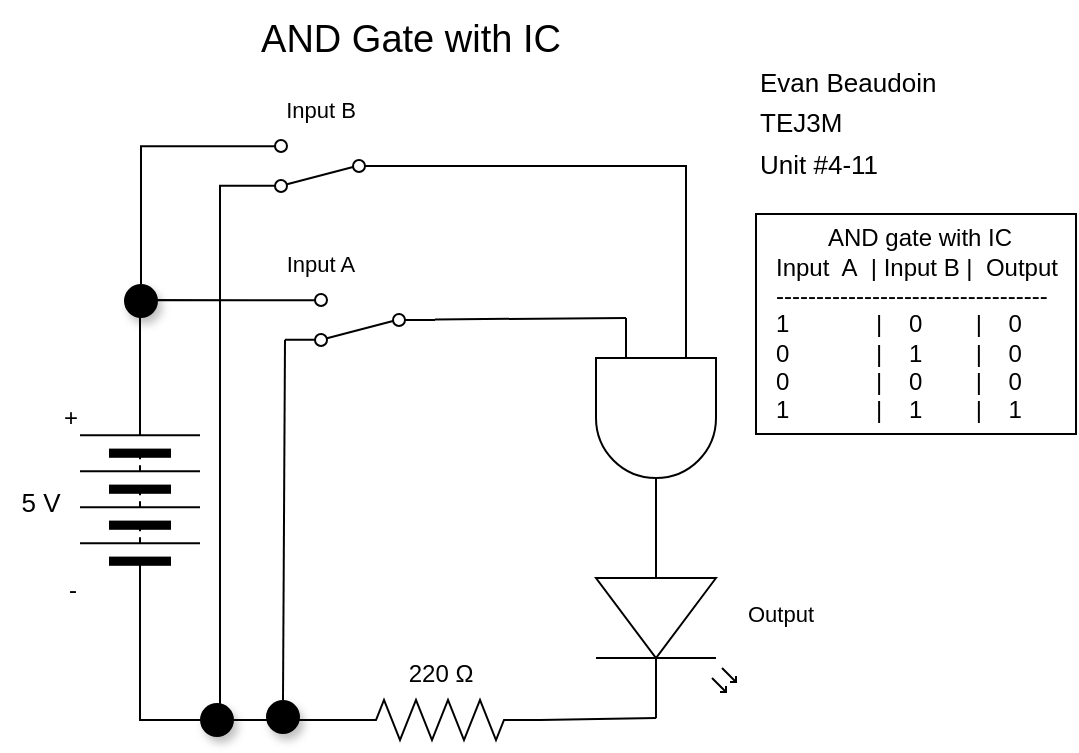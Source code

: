 <mxfile>
    <diagram id="hEl8-C8zqHs8C1-5KciN" name="Page-1">
        <mxGraphModel dx="906" dy="563" grid="1" gridSize="10" guides="1" tooltips="1" connect="1" arrows="1" fold="1" page="1" pageScale="1" pageWidth="827" pageHeight="1169" math="0" shadow="0">
            <root>
                <mxCell id="0"/>
                <mxCell id="1" parent="0"/>
                <mxCell id="2" style="html=1;exitX=1;exitY=0.5;exitDx=0;exitDy=0;endArrow=none;endFill=0;rounded=0;entryX=1;entryY=0.88;entryDx=0;entryDy=0;" edge="1" parent="1" source="4" target="13">
                    <mxGeometry relative="1" as="geometry">
                        <mxPoint x="160" y="210" as="targetPoint"/>
                        <Array as="points">
                            <mxPoint x="120" y="190"/>
                        </Array>
                    </mxGeometry>
                </mxCell>
                <mxCell id="31" style="edgeStyle=orthogonalEdgeStyle;rounded=0;html=1;entryX=0;entryY=0.5;entryDx=0;entryDy=0;entryPerimeter=0;endArrow=none;endFill=0;startArrow=none;" edge="1" parent="1" source="32" target="22">
                    <mxGeometry relative="1" as="geometry">
                        <Array as="points">
                            <mxPoint x="120" y="400"/>
                        </Array>
                    </mxGeometry>
                </mxCell>
                <mxCell id="4" value="" style="pointerEvents=1;verticalLabelPosition=bottom;shadow=0;dashed=0;align=center;html=1;verticalAlign=top;shape=mxgraph.electrical.miscellaneous.batteryStack;rotation=-90;" vertex="1" parent="1">
                    <mxGeometry x="70" y="260" width="100" height="60" as="geometry"/>
                </mxCell>
                <mxCell id="5" value="+" style="text;html=1;align=center;verticalAlign=middle;resizable=0;points=[];autosize=1;strokeColor=none;fillColor=none;" vertex="1" parent="1">
                    <mxGeometry x="70" y="234" width="30" height="30" as="geometry"/>
                </mxCell>
                <mxCell id="6" value="-" style="text;html=1;align=center;verticalAlign=middle;resizable=0;points=[];autosize=1;strokeColor=none;fillColor=none;" vertex="1" parent="1">
                    <mxGeometry x="71" y="320" width="30" height="30" as="geometry"/>
                </mxCell>
                <mxCell id="7" style="edgeStyle=none;rounded=0;html=1;exitX=1;exitY=0.57;exitDx=0;exitDy=0;exitPerimeter=0;endArrow=none;endFill=0;entryX=1;entryY=0.5;entryDx=0;entryDy=0;entryPerimeter=0;" edge="1" parent="1" source="8" target="22">
                    <mxGeometry relative="1" as="geometry">
                        <mxPoint x="320" y="397" as="targetPoint"/>
                    </mxGeometry>
                </mxCell>
                <mxCell id="8" value="" style="verticalLabelPosition=bottom;shadow=0;dashed=0;align=center;html=1;verticalAlign=top;shape=mxgraph.electrical.opto_electronics.led_2;pointerEvents=1;fontFamily=Helvetica;fontSize=11;fontColor=default;rotation=90;" vertex="1" parent="1">
                    <mxGeometry x="333" y="314" width="100" height="70" as="geometry"/>
                </mxCell>
                <mxCell id="9" value="Output" style="text;html=1;align=center;verticalAlign=middle;resizable=0;points=[];autosize=1;strokeColor=none;fillColor=none;fontSize=11;fontFamily=Helvetica;fontColor=default;" vertex="1" parent="1">
                    <mxGeometry x="410" y="332" width="60" height="30" as="geometry"/>
                </mxCell>
                <mxCell id="10" value="&lt;font style=&quot;font-size: 13px;&quot;&gt;Evan Beaudoin&lt;br style=&quot;&quot;&gt;TEJ3M&lt;br&gt;Unit #4-11&lt;/font&gt;" style="text;html=1;align=left;verticalAlign=middle;resizable=0;points=[];autosize=1;strokeColor=none;fillColor=none;fontSize=17;fontFamily=Helvetica;fontColor=default;" vertex="1" parent="1">
                    <mxGeometry x="428" y="66" width="110" height="70" as="geometry"/>
                </mxCell>
                <mxCell id="11" style="edgeStyle=none;rounded=0;html=1;exitX=1;exitY=0.12;exitDx=0;exitDy=0;endArrow=none;endFill=0;entryX=0.5;entryY=0;entryDx=0;entryDy=0;" edge="1" parent="1" source="13" target="19">
                    <mxGeometry relative="1" as="geometry">
                        <mxPoint x="200" y="390" as="targetPoint"/>
                    </mxGeometry>
                </mxCell>
                <mxCell id="12" style="edgeStyle=none;rounded=0;html=1;endArrow=none;endFill=0;entryX=0;entryY=0.75;entryDx=0;entryDy=0;entryPerimeter=0;" edge="1" parent="1" source="13" target="34">
                    <mxGeometry relative="1" as="geometry">
                        <mxPoint x="350" y="200" as="targetPoint"/>
                    </mxGeometry>
                </mxCell>
                <mxCell id="13" value="" style="shape=mxgraph.electrical.electro-mechanical.twoWaySwitch;aspect=fixed;elSwitchState=2;rotation=-180;" vertex="1" parent="1">
                    <mxGeometry x="192.5" y="187" width="75" height="26" as="geometry"/>
                </mxCell>
                <mxCell id="14" value="&lt;div style=&quot;text-align: left;&quot;&gt;&lt;span style=&quot;background-color: initial;&quot;&gt;&amp;nbsp; &amp;nbsp; &amp;nbsp; &amp;nbsp; AND gate with IC&lt;/span&gt;&lt;/div&gt;&lt;div style=&quot;text-align: left;&quot;&gt;&lt;span style=&quot;background-color: initial;&quot;&gt;Input&amp;nbsp; A&amp;nbsp; | Input B |&amp;nbsp; Output&lt;/span&gt;&lt;/div&gt;&lt;div style=&quot;text-align: left;&quot;&gt;&lt;span style=&quot;background-color: initial;&quot;&gt;----------------------------------&lt;/span&gt;&lt;/div&gt;&lt;div style=&quot;text-align: left;&quot;&gt;&lt;span style=&quot;background-color: initial;&quot;&gt;1&amp;nbsp; &amp;nbsp; &amp;nbsp; &amp;nbsp; &amp;nbsp; &amp;nbsp; &amp;nbsp;|&amp;nbsp; &amp;nbsp; 0&amp;nbsp; &amp;nbsp; &amp;nbsp; &amp;nbsp; |&amp;nbsp; &amp;nbsp; 0&lt;/span&gt;&lt;/div&gt;&lt;div style=&quot;text-align: left;&quot;&gt;&lt;span style=&quot;background-color: initial;&quot;&gt;0&amp;nbsp; &amp;nbsp; &amp;nbsp; &amp;nbsp; &amp;nbsp; &amp;nbsp; &amp;nbsp;|&amp;nbsp; &amp;nbsp; 1&amp;nbsp; &amp;nbsp; &amp;nbsp; &amp;nbsp; |&amp;nbsp; &amp;nbsp; 0&lt;/span&gt;&lt;/div&gt;&lt;div style=&quot;text-align: left;&quot;&gt;&lt;span style=&quot;background-color: initial;&quot;&gt;0&amp;nbsp; &amp;nbsp; &amp;nbsp; &amp;nbsp; &amp;nbsp; &amp;nbsp; &amp;nbsp;|&amp;nbsp; &amp;nbsp; 0&amp;nbsp; &amp;nbsp; &amp;nbsp; &amp;nbsp; |&amp;nbsp; &amp;nbsp; 0&lt;/span&gt;&lt;/div&gt;&lt;div style=&quot;text-align: left;&quot;&gt;&lt;span style=&quot;background-color: initial;&quot;&gt;1&amp;nbsp; &amp;nbsp; &amp;nbsp; &amp;nbsp; &amp;nbsp; &amp;nbsp; &amp;nbsp;|&amp;nbsp; &amp;nbsp; 1&amp;nbsp; &amp;nbsp; &amp;nbsp; &amp;nbsp; |&amp;nbsp; &amp;nbsp; 1&lt;/span&gt;&lt;/div&gt;" style="text;html=1;align=center;verticalAlign=middle;resizable=0;points=[];autosize=1;strokeColor=default;fillColor=none;" vertex="1" parent="1">
                    <mxGeometry x="428" y="147" width="160" height="110" as="geometry"/>
                </mxCell>
                <mxCell id="15" value="220 Ω" style="text;html=1;align=center;verticalAlign=middle;resizable=0;points=[];autosize=1;strokeColor=none;fillColor=none;" vertex="1" parent="1">
                    <mxGeometry x="240" y="362" width="60" height="30" as="geometry"/>
                </mxCell>
                <mxCell id="16" value="AND Gate with IC" style="text;html=1;align=center;verticalAlign=middle;resizable=0;points=[];autosize=1;strokeColor=none;fillColor=none;fontSize=19;" vertex="1" parent="1">
                    <mxGeometry x="170" y="40" width="170" height="40" as="geometry"/>
                </mxCell>
                <mxCell id="17" value="Input A" style="text;html=1;align=center;verticalAlign=middle;resizable=0;points=[];autosize=1;strokeColor=none;fillColor=none;fontSize=11;fontFamily=Helvetica;fontColor=default;" vertex="1" parent="1">
                    <mxGeometry x="179.5" y="157" width="60" height="30" as="geometry"/>
                </mxCell>
                <mxCell id="18" value="5 V" style="text;html=1;align=center;verticalAlign=middle;resizable=0;points=[];autosize=1;strokeColor=none;fillColor=none;fontSize=13;" vertex="1" parent="1">
                    <mxGeometry x="50" y="276" width="40" height="30" as="geometry"/>
                </mxCell>
                <mxCell id="26" style="edgeStyle=orthogonalEdgeStyle;html=1;entryX=1;entryY=0.88;entryDx=0;entryDy=0;rounded=0;endArrow=none;endFill=0;" edge="1" parent="1" source="20" target="23">
                    <mxGeometry relative="1" as="geometry">
                        <Array as="points">
                            <mxPoint x="121" y="113"/>
                        </Array>
                    </mxGeometry>
                </mxCell>
                <mxCell id="20" value="" style="ellipse;whiteSpace=wrap;html=1;aspect=fixed;fontFamily=Helvetica;fontSize=11;fillColor=#000000;fontColor=#ffffff;strokeColor=none;fillStyle=solid;shadow=1;" vertex="1" parent="1">
                    <mxGeometry x="112" y="182" width="17" height="17" as="geometry"/>
                </mxCell>
                <mxCell id="22" value="" style="pointerEvents=1;verticalLabelPosition=bottom;shadow=0;dashed=0;align=center;html=1;verticalAlign=top;shape=mxgraph.electrical.resistors.resistor_2;" vertex="1" parent="1">
                    <mxGeometry x="220" y="390" width="100" height="20" as="geometry"/>
                </mxCell>
                <mxCell id="27" style="edgeStyle=orthogonalEdgeStyle;rounded=0;html=1;exitX=1;exitY=0.12;exitDx=0;exitDy=0;endArrow=none;endFill=0;" edge="1" parent="1" source="23">
                    <mxGeometry relative="1" as="geometry">
                        <mxPoint x="160" y="400" as="targetPoint"/>
                        <Array as="points">
                            <mxPoint x="160" y="133"/>
                        </Array>
                    </mxGeometry>
                </mxCell>
                <mxCell id="35" style="edgeStyle=orthogonalEdgeStyle;rounded=0;html=1;entryX=0;entryY=0.25;entryDx=0;entryDy=0;entryPerimeter=0;endArrow=none;endFill=0;" edge="1" parent="1" source="23" target="34">
                    <mxGeometry relative="1" as="geometry"/>
                </mxCell>
                <mxCell id="23" value="" style="shape=mxgraph.electrical.electro-mechanical.twoWaySwitch;aspect=fixed;elSwitchState=2;rotation=-180;" vertex="1" parent="1">
                    <mxGeometry x="172.5" y="110" width="75" height="26" as="geometry"/>
                </mxCell>
                <mxCell id="24" value="Input B" style="text;html=1;align=center;verticalAlign=middle;resizable=0;points=[];autosize=1;strokeColor=none;fillColor=none;fontSize=11;fontFamily=Helvetica;fontColor=default;" vertex="1" parent="1">
                    <mxGeometry x="180" y="80" width="60" height="30" as="geometry"/>
                </mxCell>
                <mxCell id="19" value="" style="ellipse;whiteSpace=wrap;html=1;aspect=fixed;fontFamily=Helvetica;fontSize=11;fillColor=#000000;fontColor=#ffffff;strokeColor=none;fillStyle=solid;shadow=1;" vertex="1" parent="1">
                    <mxGeometry x="183" y="390" width="17" height="17" as="geometry"/>
                </mxCell>
                <mxCell id="33" value="" style="edgeStyle=orthogonalEdgeStyle;rounded=0;html=1;entryX=0;entryY=0.5;entryDx=0;entryDy=0;entryPerimeter=0;endArrow=none;endFill=0;" edge="1" parent="1" source="4" target="32">
                    <mxGeometry relative="1" as="geometry">
                        <mxPoint x="120.016" y="340" as="sourcePoint"/>
                        <mxPoint x="220" y="400" as="targetPoint"/>
                        <Array as="points"/>
                    </mxGeometry>
                </mxCell>
                <mxCell id="32" value="" style="ellipse;whiteSpace=wrap;html=1;aspect=fixed;fontFamily=Helvetica;fontSize=11;fillColor=#000000;fontColor=#ffffff;strokeColor=none;fillStyle=solid;shadow=1;" vertex="1" parent="1">
                    <mxGeometry x="150" y="391.5" width="17" height="17" as="geometry"/>
                </mxCell>
                <mxCell id="34" value="" style="verticalLabelPosition=bottom;shadow=0;dashed=0;align=center;html=1;verticalAlign=top;shape=mxgraph.electrical.logic_gates.logic_gate;operation=and;rotation=90;" vertex="1" parent="1">
                    <mxGeometry x="328" y="219" width="100" height="60" as="geometry"/>
                </mxCell>
            </root>
        </mxGraphModel>
    </diagram>
</mxfile>